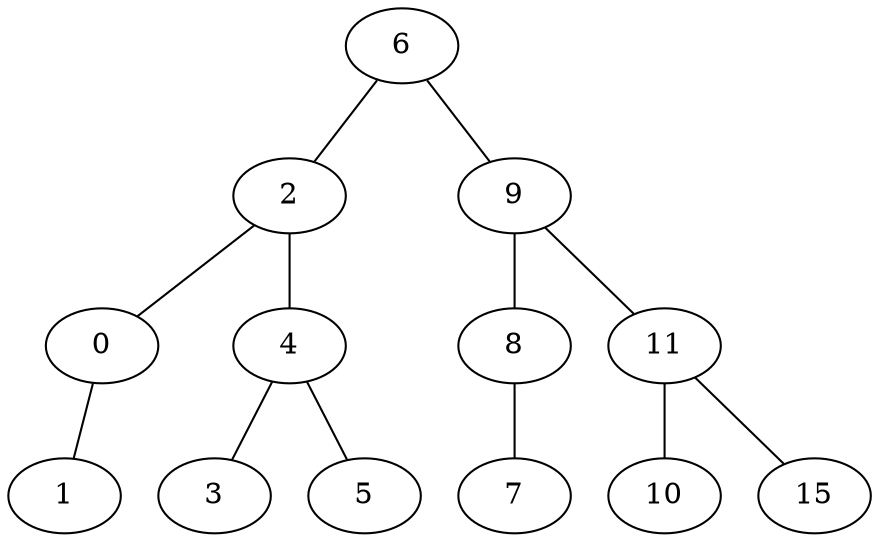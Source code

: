 graph ""
{
6;
6 -- 2;
2;
2 -- 0;
0;
0 -- 1;
1;
2 -- 4;
4;
4 -- 3;
3;
4 -- 5;
5;
6 -- 9;
9;
9 -- 8;
8;
8 -- 7;
7;
9 -- 11;
11;
11 -- 10;
10;
11 -- 15;
15;
}
